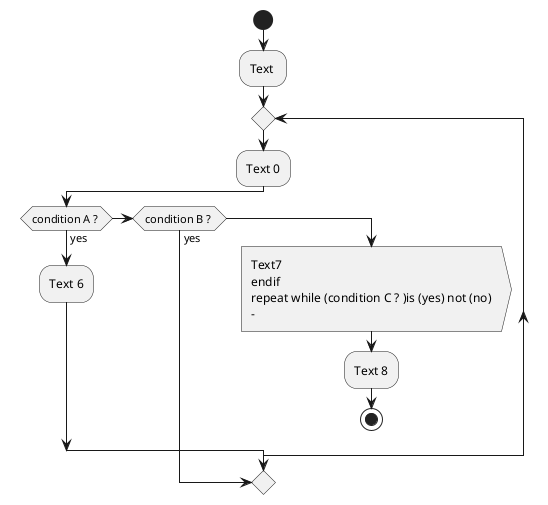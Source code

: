 {
  "sha1": "rbidt0adlmvwishtusfdxvriglfsr1r",
  "insertion": {
    "when": "2024-06-04T17:28:43.546Z",
    "user": "plantuml@gmail.com"
  }
}
@startuml
skinparam monochrome true
start
:Text ;
repeat
:Text 0;
if (condition A ? ) then (yes)
  :Text 6;
elseif (condition B ? ) then (yes)
  break
else
 :Text7
endif
repeat while (condition C ? )is (yes) not (no)
->
 :Text 8;
stop
@enduml
